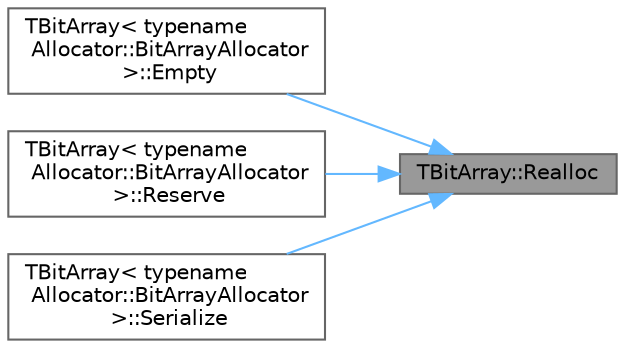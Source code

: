 digraph "TBitArray::Realloc"
{
 // INTERACTIVE_SVG=YES
 // LATEX_PDF_SIZE
  bgcolor="transparent";
  edge [fontname=Helvetica,fontsize=10,labelfontname=Helvetica,labelfontsize=10];
  node [fontname=Helvetica,fontsize=10,shape=box,height=0.2,width=0.4];
  rankdir="RL";
  Node1 [id="Node000001",label="TBitArray::Realloc",height=0.2,width=0.4,color="gray40", fillcolor="grey60", style="filled", fontcolor="black",tooltip=" "];
  Node1 -> Node2 [id="edge1_Node000001_Node000002",dir="back",color="steelblue1",style="solid",tooltip=" "];
  Node2 [id="Node000002",label="TBitArray\< typename\l Allocator::BitArrayAllocator\l \>::Empty",height=0.2,width=0.4,color="grey40", fillcolor="white", style="filled",URL="$d5/d67/classTBitArray.html#a272d2a58f7f51eae1fd47756abbf6943",tooltip=" "];
  Node1 -> Node3 [id="edge2_Node000001_Node000003",dir="back",color="steelblue1",style="solid",tooltip=" "];
  Node3 [id="Node000003",label="TBitArray\< typename\l Allocator::BitArrayAllocator\l \>::Reserve",height=0.2,width=0.4,color="grey40", fillcolor="white", style="filled",URL="$d5/d67/classTBitArray.html#ae1d3de983178e1ceb22eb299b39c2e3a",tooltip=" "];
  Node1 -> Node4 [id="edge3_Node000001_Node000004",dir="back",color="steelblue1",style="solid",tooltip=" "];
  Node4 [id="Node000004",label="TBitArray\< typename\l Allocator::BitArrayAllocator\l \>::Serialize",height=0.2,width=0.4,color="grey40", fillcolor="white", style="filled",URL="$d5/d67/classTBitArray.html#a46ebad981e95a651c6b8dca235f03468",tooltip=" "];
}
